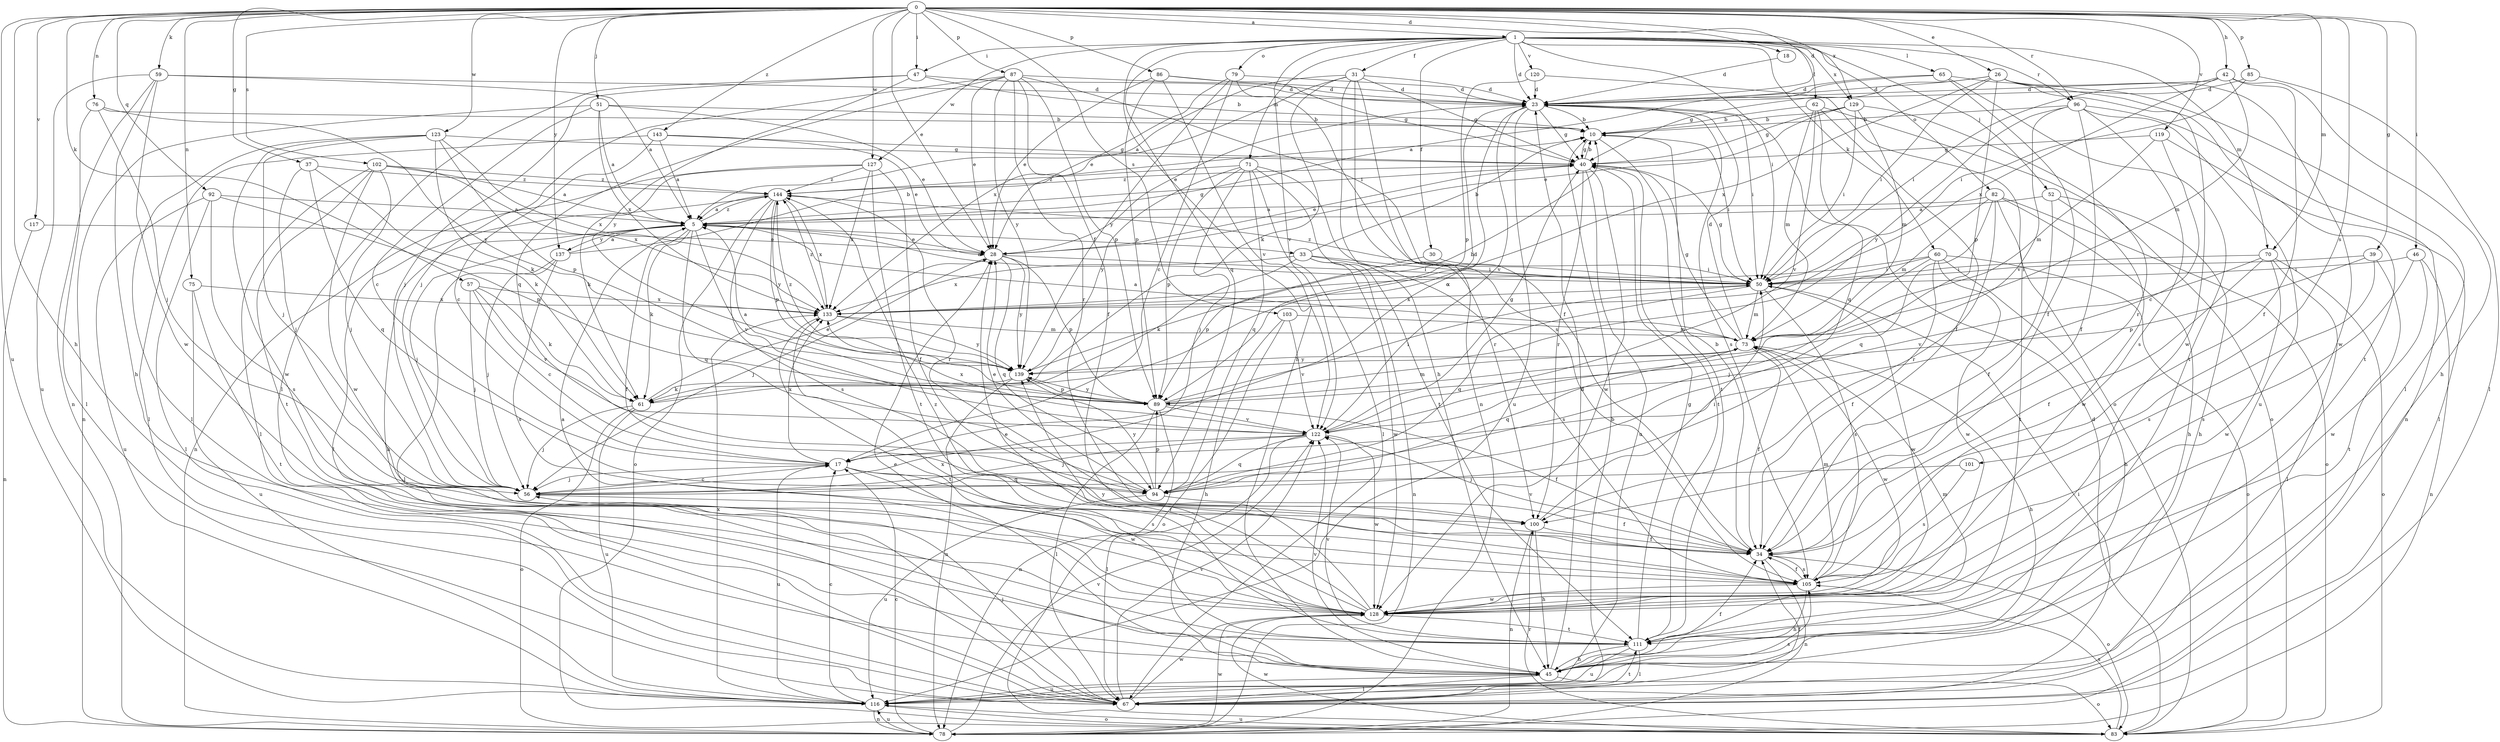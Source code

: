 strict digraph  {
0;
1;
5;
10;
17;
18;
23;
26;
28;
30;
31;
33;
34;
37;
39;
40;
42;
45;
46;
47;
50;
51;
52;
56;
57;
59;
60;
61;
62;
65;
67;
70;
71;
73;
75;
76;
78;
79;
82;
83;
85;
86;
87;
89;
92;
94;
96;
100;
101;
102;
103;
105;
111;
116;
117;
119;
120;
122;
123;
127;
128;
129;
133;
137;
139;
143;
144;
0 -> 1  [label=a];
0 -> 18  [label=d];
0 -> 23  [label=d];
0 -> 26  [label=e];
0 -> 28  [label=e];
0 -> 37  [label=g];
0 -> 39  [label=g];
0 -> 42  [label=h];
0 -> 45  [label=h];
0 -> 46  [label=i];
0 -> 47  [label=i];
0 -> 51  [label=j];
0 -> 57  [label=k];
0 -> 59  [label=k];
0 -> 70  [label=m];
0 -> 75  [label=n];
0 -> 76  [label=n];
0 -> 85  [label=p];
0 -> 86  [label=p];
0 -> 87  [label=p];
0 -> 92  [label=q];
0 -> 96  [label=r];
0 -> 101  [label=s];
0 -> 102  [label=s];
0 -> 103  [label=s];
0 -> 116  [label=u];
0 -> 117  [label=v];
0 -> 119  [label=v];
0 -> 123  [label=w];
0 -> 127  [label=w];
0 -> 129  [label=x];
0 -> 137  [label=y];
0 -> 143  [label=z];
1 -> 23  [label=d];
1 -> 30  [label=f];
1 -> 31  [label=f];
1 -> 45  [label=h];
1 -> 47  [label=i];
1 -> 50  [label=i];
1 -> 52  [label=j];
1 -> 60  [label=k];
1 -> 62  [label=l];
1 -> 65  [label=l];
1 -> 70  [label=m];
1 -> 71  [label=m];
1 -> 79  [label=o];
1 -> 82  [label=o];
1 -> 94  [label=q];
1 -> 96  [label=r];
1 -> 120  [label=v];
1 -> 122  [label=v];
1 -> 127  [label=w];
1 -> 129  [label=x];
5 -> 28  [label=e];
5 -> 33  [label=f];
5 -> 34  [label=f];
5 -> 40  [label=g];
5 -> 45  [label=h];
5 -> 56  [label=j];
5 -> 61  [label=k];
5 -> 94  [label=q];
5 -> 122  [label=v];
5 -> 137  [label=y];
5 -> 144  [label=z];
10 -> 40  [label=g];
10 -> 50  [label=i];
10 -> 111  [label=t];
17 -> 56  [label=j];
17 -> 94  [label=q];
17 -> 105  [label=s];
17 -> 116  [label=u];
17 -> 128  [label=w];
17 -> 133  [label=x];
18 -> 23  [label=d];
23 -> 10  [label=b];
23 -> 17  [label=c];
23 -> 28  [label=e];
23 -> 40  [label=g];
23 -> 50  [label=i];
23 -> 105  [label=s];
23 -> 116  [label=u];
23 -> 122  [label=v];
26 -> 23  [label=d];
26 -> 40  [label=g];
26 -> 50  [label=i];
26 -> 67  [label=l];
26 -> 89  [label=p];
26 -> 111  [label=t];
26 -> 128  [label=w];
26 -> 133  [label=x];
28 -> 50  [label=i];
28 -> 56  [label=j];
28 -> 89  [label=p];
28 -> 94  [label=q];
28 -> 139  [label=y];
30 -> 50  [label=i];
30 -> 89  [label=p];
31 -> 5  [label=a];
31 -> 23  [label=d];
31 -> 40  [label=g];
31 -> 45  [label=h];
31 -> 61  [label=k];
31 -> 78  [label=n];
31 -> 105  [label=s];
31 -> 133  [label=x];
33 -> 10  [label=b];
33 -> 50  [label=i];
33 -> 61  [label=k];
33 -> 78  [label=n];
33 -> 105  [label=s];
33 -> 128  [label=w];
33 -> 133  [label=x];
34 -> 10  [label=b];
34 -> 78  [label=n];
34 -> 83  [label=o];
34 -> 105  [label=s];
34 -> 122  [label=v];
37 -> 56  [label=j];
37 -> 61  [label=k];
37 -> 94  [label=q];
37 -> 144  [label=z];
39 -> 50  [label=i];
39 -> 89  [label=p];
39 -> 105  [label=s];
39 -> 111  [label=t];
40 -> 10  [label=b];
40 -> 28  [label=e];
40 -> 100  [label=r];
40 -> 111  [label=t];
40 -> 116  [label=u];
40 -> 128  [label=w];
40 -> 144  [label=z];
42 -> 23  [label=d];
42 -> 34  [label=f];
42 -> 45  [label=h];
42 -> 50  [label=i];
42 -> 73  [label=m];
42 -> 133  [label=x];
45 -> 23  [label=d];
45 -> 28  [label=e];
45 -> 34  [label=f];
45 -> 67  [label=l];
45 -> 83  [label=o];
45 -> 116  [label=u];
45 -> 122  [label=v];
46 -> 50  [label=i];
46 -> 78  [label=n];
46 -> 105  [label=s];
46 -> 128  [label=w];
47 -> 10  [label=b];
47 -> 23  [label=d];
47 -> 56  [label=j];
47 -> 67  [label=l];
47 -> 139  [label=y];
50 -> 5  [label=a];
50 -> 40  [label=g];
50 -> 73  [label=m];
50 -> 94  [label=q];
50 -> 105  [label=s];
50 -> 128  [label=w];
50 -> 133  [label=x];
50 -> 144  [label=z];
51 -> 5  [label=a];
51 -> 10  [label=b];
51 -> 17  [label=c];
51 -> 28  [label=e];
51 -> 78  [label=n];
51 -> 133  [label=x];
52 -> 5  [label=a];
52 -> 34  [label=f];
52 -> 45  [label=h];
52 -> 128  [label=w];
56 -> 17  [label=c];
56 -> 100  [label=r];
57 -> 17  [label=c];
57 -> 56  [label=j];
57 -> 61  [label=k];
57 -> 122  [label=v];
57 -> 133  [label=x];
59 -> 5  [label=a];
59 -> 23  [label=d];
59 -> 45  [label=h];
59 -> 78  [label=n];
59 -> 116  [label=u];
59 -> 128  [label=w];
60 -> 34  [label=f];
60 -> 45  [label=h];
60 -> 50  [label=i];
60 -> 56  [label=j];
60 -> 83  [label=o];
60 -> 128  [label=w];
60 -> 133  [label=x];
61 -> 23  [label=d];
61 -> 28  [label=e];
61 -> 56  [label=j];
61 -> 83  [label=o];
61 -> 116  [label=u];
62 -> 10  [label=b];
62 -> 34  [label=f];
62 -> 73  [label=m];
62 -> 83  [label=o];
62 -> 94  [label=q];
62 -> 122  [label=v];
65 -> 5  [label=a];
65 -> 23  [label=d];
65 -> 34  [label=f];
65 -> 111  [label=t];
65 -> 128  [label=w];
67 -> 10  [label=b];
67 -> 34  [label=f];
67 -> 50  [label=i];
67 -> 56  [label=j];
67 -> 111  [label=t];
67 -> 122  [label=v];
67 -> 128  [label=w];
70 -> 34  [label=f];
70 -> 50  [label=i];
70 -> 67  [label=l];
70 -> 83  [label=o];
70 -> 122  [label=v];
70 -> 128  [label=w];
71 -> 56  [label=j];
71 -> 67  [label=l];
71 -> 89  [label=p];
71 -> 94  [label=q];
71 -> 100  [label=r];
71 -> 111  [label=t];
71 -> 139  [label=y];
71 -> 144  [label=z];
73 -> 5  [label=a];
73 -> 23  [label=d];
73 -> 34  [label=f];
73 -> 40  [label=g];
73 -> 45  [label=h];
73 -> 94  [label=q];
73 -> 128  [label=w];
73 -> 139  [label=y];
75 -> 111  [label=t];
75 -> 116  [label=u];
75 -> 133  [label=x];
76 -> 10  [label=b];
76 -> 56  [label=j];
76 -> 67  [label=l];
76 -> 139  [label=y];
78 -> 17  [label=c];
78 -> 116  [label=u];
78 -> 122  [label=v];
78 -> 128  [label=w];
79 -> 17  [label=c];
79 -> 23  [label=d];
79 -> 28  [label=e];
79 -> 34  [label=f];
79 -> 139  [label=y];
82 -> 5  [label=a];
82 -> 45  [label=h];
82 -> 73  [label=m];
82 -> 83  [label=o];
82 -> 94  [label=q];
82 -> 100  [label=r];
82 -> 111  [label=t];
83 -> 23  [label=d];
83 -> 100  [label=r];
83 -> 105  [label=s];
83 -> 116  [label=u];
83 -> 128  [label=w];
85 -> 23  [label=d];
85 -> 50  [label=i];
85 -> 67  [label=l];
86 -> 23  [label=d];
86 -> 28  [label=e];
86 -> 40  [label=g];
86 -> 89  [label=p];
86 -> 122  [label=v];
87 -> 23  [label=d];
87 -> 28  [label=e];
87 -> 34  [label=f];
87 -> 50  [label=i];
87 -> 56  [label=j];
87 -> 89  [label=p];
87 -> 94  [label=q];
87 -> 100  [label=r];
87 -> 139  [label=y];
89 -> 5  [label=a];
89 -> 34  [label=f];
89 -> 50  [label=i];
89 -> 67  [label=l];
89 -> 73  [label=m];
89 -> 78  [label=n];
89 -> 122  [label=v];
89 -> 139  [label=y];
92 -> 5  [label=a];
92 -> 67  [label=l];
92 -> 89  [label=p];
92 -> 105  [label=s];
92 -> 116  [label=u];
94 -> 28  [label=e];
94 -> 34  [label=f];
94 -> 89  [label=p];
94 -> 116  [label=u];
94 -> 139  [label=y];
96 -> 10  [label=b];
96 -> 34  [label=f];
96 -> 78  [label=n];
96 -> 105  [label=s];
96 -> 116  [label=u];
96 -> 122  [label=v];
96 -> 139  [label=y];
100 -> 34  [label=f];
100 -> 45  [label=h];
100 -> 50  [label=i];
100 -> 78  [label=n];
101 -> 56  [label=j];
101 -> 105  [label=s];
102 -> 5  [label=a];
102 -> 56  [label=j];
102 -> 67  [label=l];
102 -> 111  [label=t];
102 -> 128  [label=w];
102 -> 133  [label=x];
102 -> 144  [label=z];
103 -> 45  [label=h];
103 -> 73  [label=m];
103 -> 83  [label=o];
103 -> 122  [label=v];
105 -> 34  [label=f];
105 -> 45  [label=h];
105 -> 73  [label=m];
105 -> 128  [label=w];
111 -> 40  [label=g];
111 -> 45  [label=h];
111 -> 67  [label=l];
111 -> 73  [label=m];
111 -> 116  [label=u];
111 -> 122  [label=v];
116 -> 17  [label=c];
116 -> 78  [label=n];
116 -> 83  [label=o];
116 -> 105  [label=s];
116 -> 133  [label=x];
117 -> 28  [label=e];
117 -> 78  [label=n];
119 -> 17  [label=c];
119 -> 40  [label=g];
119 -> 67  [label=l];
119 -> 73  [label=m];
120 -> 23  [label=d];
120 -> 83  [label=o];
120 -> 89  [label=p];
122 -> 17  [label=c];
122 -> 40  [label=g];
122 -> 56  [label=j];
122 -> 67  [label=l];
122 -> 94  [label=q];
122 -> 128  [label=w];
122 -> 133  [label=x];
123 -> 40  [label=g];
123 -> 56  [label=j];
123 -> 61  [label=k];
123 -> 67  [label=l];
123 -> 89  [label=p];
123 -> 128  [label=w];
123 -> 133  [label=x];
127 -> 34  [label=f];
127 -> 61  [label=k];
127 -> 78  [label=n];
127 -> 111  [label=t];
127 -> 133  [label=x];
127 -> 144  [label=z];
128 -> 5  [label=a];
128 -> 28  [label=e];
128 -> 111  [label=t];
128 -> 133  [label=x];
128 -> 139  [label=y];
128 -> 144  [label=z];
129 -> 10  [label=b];
129 -> 28  [label=e];
129 -> 40  [label=g];
129 -> 50  [label=i];
129 -> 73  [label=m];
129 -> 100  [label=r];
133 -> 73  [label=m];
133 -> 111  [label=t];
133 -> 139  [label=y];
133 -> 144  [label=z];
137 -> 5  [label=a];
137 -> 10  [label=b];
137 -> 56  [label=j];
137 -> 67  [label=l];
137 -> 105  [label=s];
139 -> 10  [label=b];
139 -> 61  [label=k];
139 -> 78  [label=n];
139 -> 89  [label=p];
139 -> 144  [label=z];
143 -> 5  [label=a];
143 -> 17  [label=c];
143 -> 28  [label=e];
143 -> 40  [label=g];
143 -> 67  [label=l];
144 -> 5  [label=a];
144 -> 67  [label=l];
144 -> 83  [label=o];
144 -> 89  [label=p];
144 -> 100  [label=r];
144 -> 105  [label=s];
144 -> 133  [label=x];
144 -> 139  [label=y];
}
